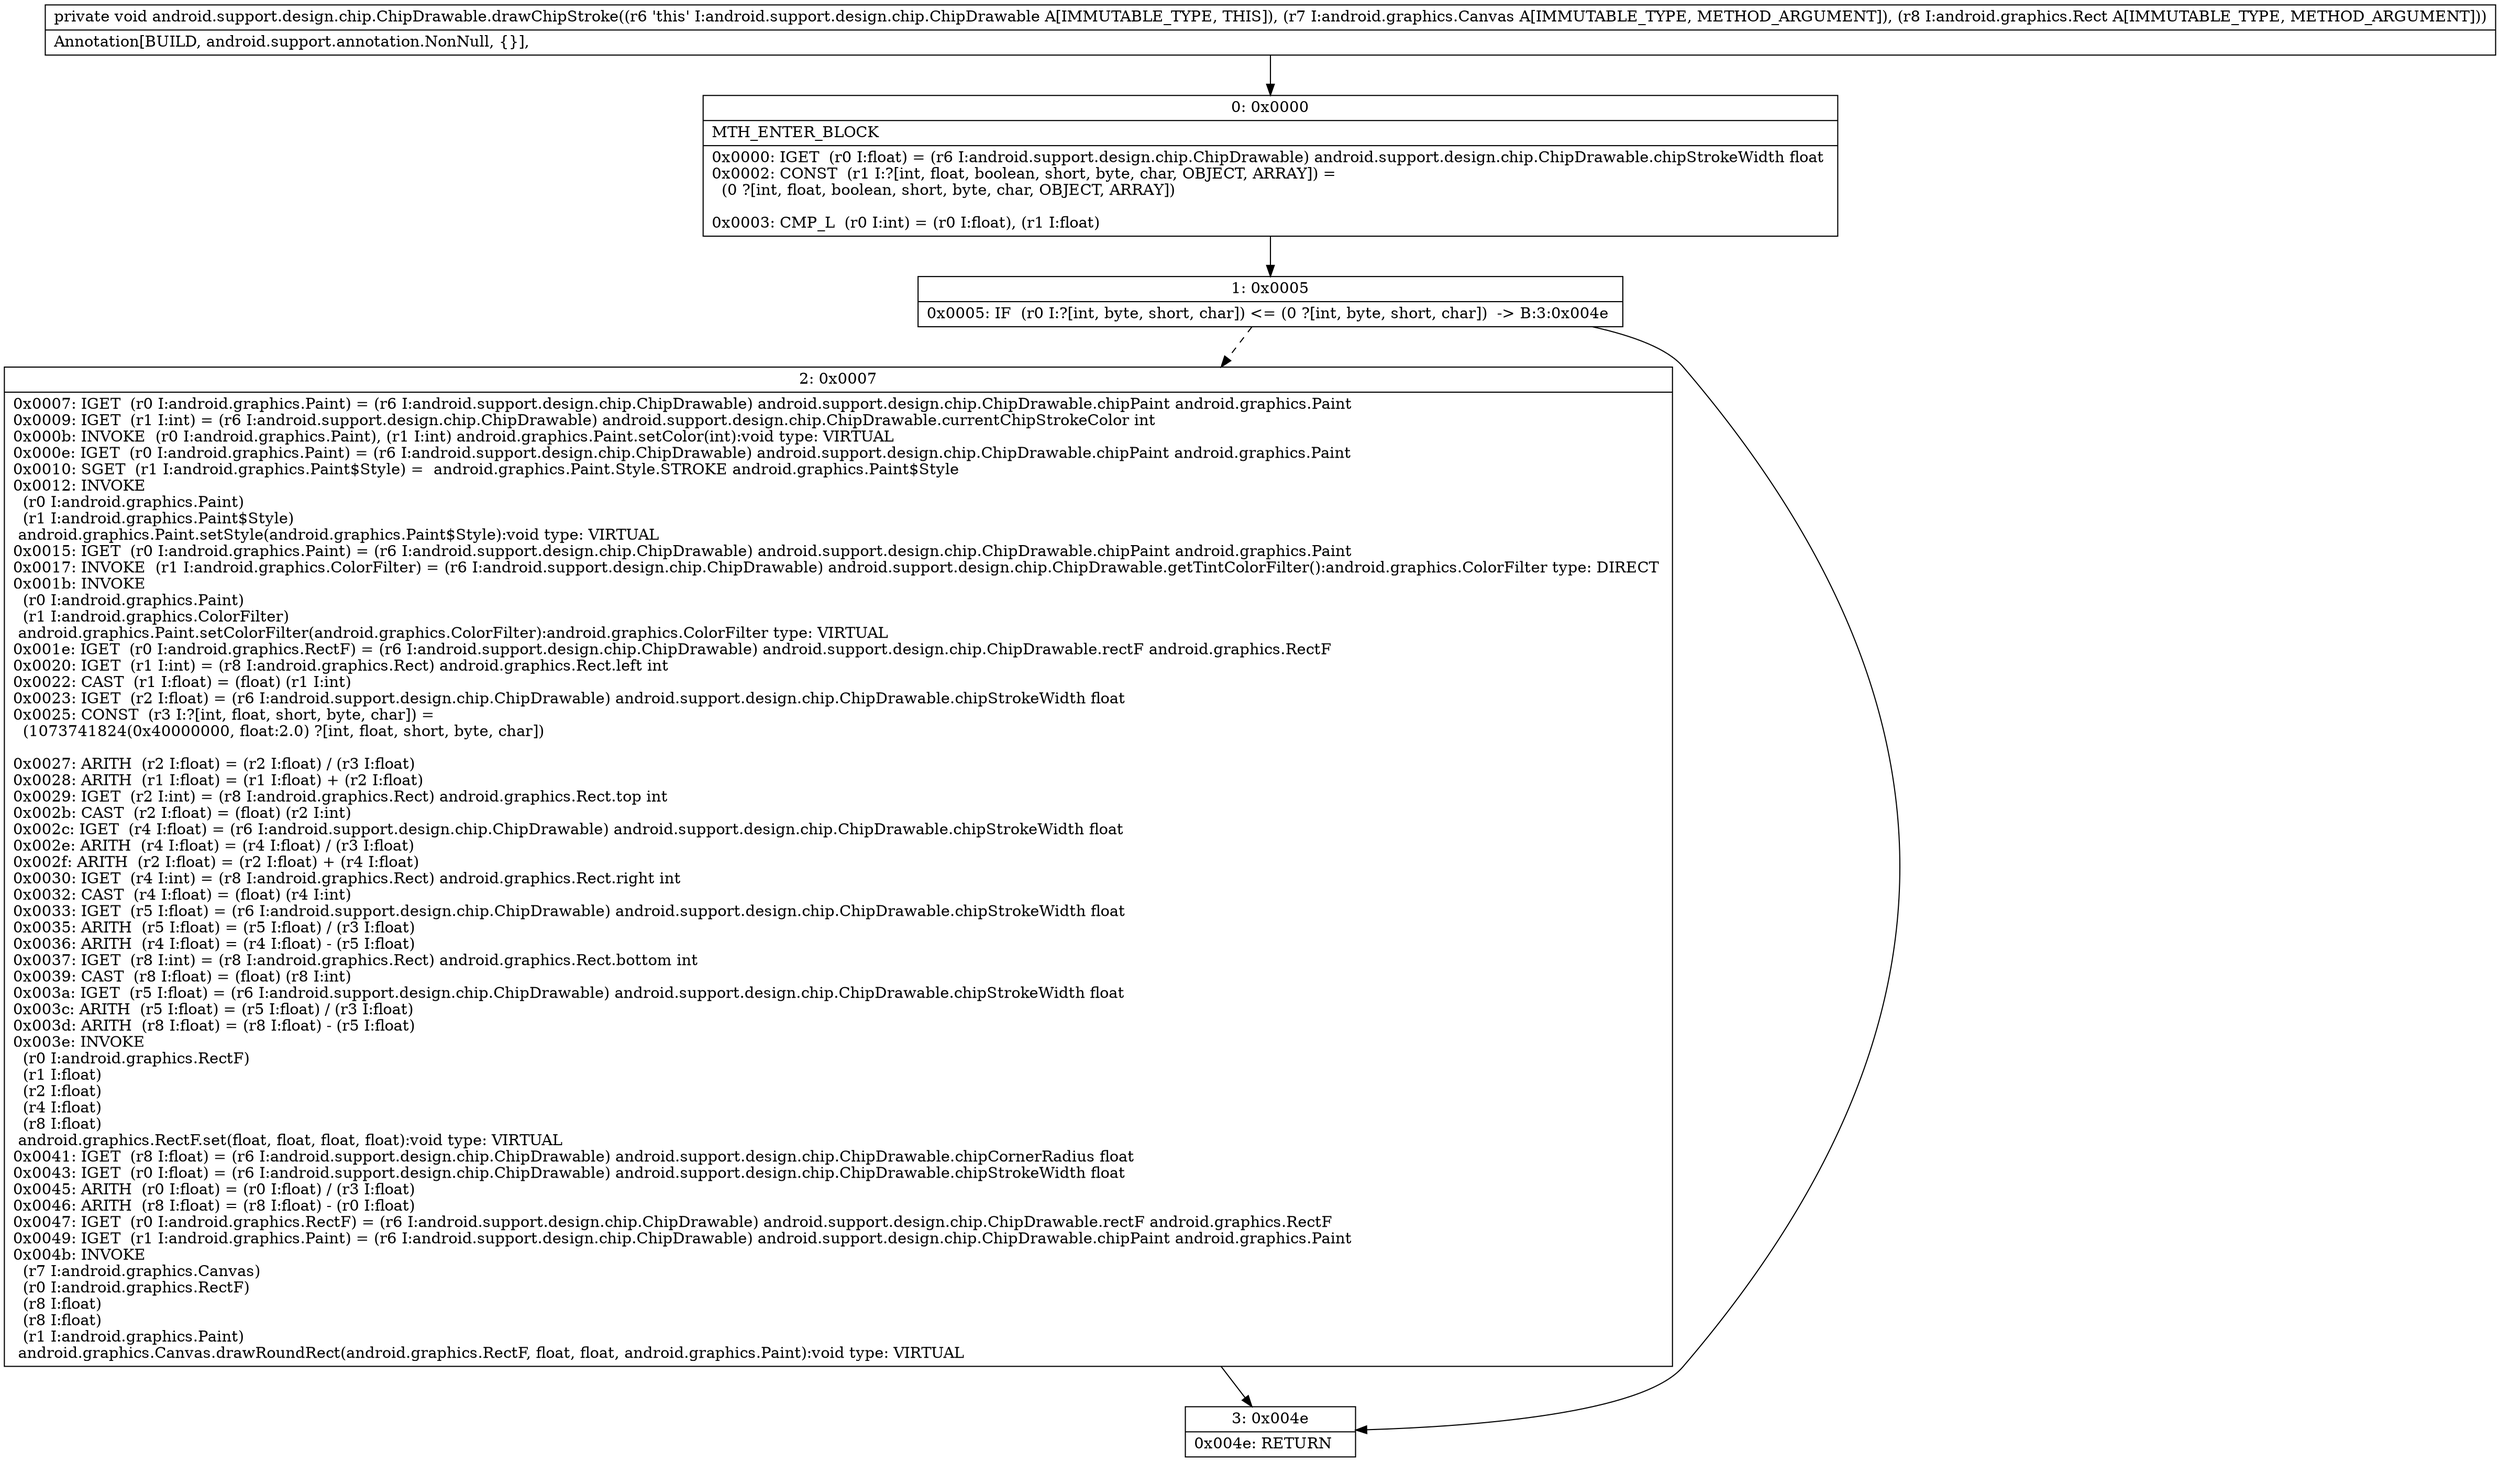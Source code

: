 digraph "CFG forandroid.support.design.chip.ChipDrawable.drawChipStroke(Landroid\/graphics\/Canvas;Landroid\/graphics\/Rect;)V" {
Node_0 [shape=record,label="{0\:\ 0x0000|MTH_ENTER_BLOCK\l|0x0000: IGET  (r0 I:float) = (r6 I:android.support.design.chip.ChipDrawable) android.support.design.chip.ChipDrawable.chipStrokeWidth float \l0x0002: CONST  (r1 I:?[int, float, boolean, short, byte, char, OBJECT, ARRAY]) = \l  (0 ?[int, float, boolean, short, byte, char, OBJECT, ARRAY])\l \l0x0003: CMP_L  (r0 I:int) = (r0 I:float), (r1 I:float) \l}"];
Node_1 [shape=record,label="{1\:\ 0x0005|0x0005: IF  (r0 I:?[int, byte, short, char]) \<= (0 ?[int, byte, short, char])  \-\> B:3:0x004e \l}"];
Node_2 [shape=record,label="{2\:\ 0x0007|0x0007: IGET  (r0 I:android.graphics.Paint) = (r6 I:android.support.design.chip.ChipDrawable) android.support.design.chip.ChipDrawable.chipPaint android.graphics.Paint \l0x0009: IGET  (r1 I:int) = (r6 I:android.support.design.chip.ChipDrawable) android.support.design.chip.ChipDrawable.currentChipStrokeColor int \l0x000b: INVOKE  (r0 I:android.graphics.Paint), (r1 I:int) android.graphics.Paint.setColor(int):void type: VIRTUAL \l0x000e: IGET  (r0 I:android.graphics.Paint) = (r6 I:android.support.design.chip.ChipDrawable) android.support.design.chip.ChipDrawable.chipPaint android.graphics.Paint \l0x0010: SGET  (r1 I:android.graphics.Paint$Style) =  android.graphics.Paint.Style.STROKE android.graphics.Paint$Style \l0x0012: INVOKE  \l  (r0 I:android.graphics.Paint)\l  (r1 I:android.graphics.Paint$Style)\l android.graphics.Paint.setStyle(android.graphics.Paint$Style):void type: VIRTUAL \l0x0015: IGET  (r0 I:android.graphics.Paint) = (r6 I:android.support.design.chip.ChipDrawable) android.support.design.chip.ChipDrawable.chipPaint android.graphics.Paint \l0x0017: INVOKE  (r1 I:android.graphics.ColorFilter) = (r6 I:android.support.design.chip.ChipDrawable) android.support.design.chip.ChipDrawable.getTintColorFilter():android.graphics.ColorFilter type: DIRECT \l0x001b: INVOKE  \l  (r0 I:android.graphics.Paint)\l  (r1 I:android.graphics.ColorFilter)\l android.graphics.Paint.setColorFilter(android.graphics.ColorFilter):android.graphics.ColorFilter type: VIRTUAL \l0x001e: IGET  (r0 I:android.graphics.RectF) = (r6 I:android.support.design.chip.ChipDrawable) android.support.design.chip.ChipDrawable.rectF android.graphics.RectF \l0x0020: IGET  (r1 I:int) = (r8 I:android.graphics.Rect) android.graphics.Rect.left int \l0x0022: CAST  (r1 I:float) = (float) (r1 I:int) \l0x0023: IGET  (r2 I:float) = (r6 I:android.support.design.chip.ChipDrawable) android.support.design.chip.ChipDrawable.chipStrokeWidth float \l0x0025: CONST  (r3 I:?[int, float, short, byte, char]) = \l  (1073741824(0x40000000, float:2.0) ?[int, float, short, byte, char])\l \l0x0027: ARITH  (r2 I:float) = (r2 I:float) \/ (r3 I:float) \l0x0028: ARITH  (r1 I:float) = (r1 I:float) + (r2 I:float) \l0x0029: IGET  (r2 I:int) = (r8 I:android.graphics.Rect) android.graphics.Rect.top int \l0x002b: CAST  (r2 I:float) = (float) (r2 I:int) \l0x002c: IGET  (r4 I:float) = (r6 I:android.support.design.chip.ChipDrawable) android.support.design.chip.ChipDrawable.chipStrokeWidth float \l0x002e: ARITH  (r4 I:float) = (r4 I:float) \/ (r3 I:float) \l0x002f: ARITH  (r2 I:float) = (r2 I:float) + (r4 I:float) \l0x0030: IGET  (r4 I:int) = (r8 I:android.graphics.Rect) android.graphics.Rect.right int \l0x0032: CAST  (r4 I:float) = (float) (r4 I:int) \l0x0033: IGET  (r5 I:float) = (r6 I:android.support.design.chip.ChipDrawable) android.support.design.chip.ChipDrawable.chipStrokeWidth float \l0x0035: ARITH  (r5 I:float) = (r5 I:float) \/ (r3 I:float) \l0x0036: ARITH  (r4 I:float) = (r4 I:float) \- (r5 I:float) \l0x0037: IGET  (r8 I:int) = (r8 I:android.graphics.Rect) android.graphics.Rect.bottom int \l0x0039: CAST  (r8 I:float) = (float) (r8 I:int) \l0x003a: IGET  (r5 I:float) = (r6 I:android.support.design.chip.ChipDrawable) android.support.design.chip.ChipDrawable.chipStrokeWidth float \l0x003c: ARITH  (r5 I:float) = (r5 I:float) \/ (r3 I:float) \l0x003d: ARITH  (r8 I:float) = (r8 I:float) \- (r5 I:float) \l0x003e: INVOKE  \l  (r0 I:android.graphics.RectF)\l  (r1 I:float)\l  (r2 I:float)\l  (r4 I:float)\l  (r8 I:float)\l android.graphics.RectF.set(float, float, float, float):void type: VIRTUAL \l0x0041: IGET  (r8 I:float) = (r6 I:android.support.design.chip.ChipDrawable) android.support.design.chip.ChipDrawable.chipCornerRadius float \l0x0043: IGET  (r0 I:float) = (r6 I:android.support.design.chip.ChipDrawable) android.support.design.chip.ChipDrawable.chipStrokeWidth float \l0x0045: ARITH  (r0 I:float) = (r0 I:float) \/ (r3 I:float) \l0x0046: ARITH  (r8 I:float) = (r8 I:float) \- (r0 I:float) \l0x0047: IGET  (r0 I:android.graphics.RectF) = (r6 I:android.support.design.chip.ChipDrawable) android.support.design.chip.ChipDrawable.rectF android.graphics.RectF \l0x0049: IGET  (r1 I:android.graphics.Paint) = (r6 I:android.support.design.chip.ChipDrawable) android.support.design.chip.ChipDrawable.chipPaint android.graphics.Paint \l0x004b: INVOKE  \l  (r7 I:android.graphics.Canvas)\l  (r0 I:android.graphics.RectF)\l  (r8 I:float)\l  (r8 I:float)\l  (r1 I:android.graphics.Paint)\l android.graphics.Canvas.drawRoundRect(android.graphics.RectF, float, float, android.graphics.Paint):void type: VIRTUAL \l}"];
Node_3 [shape=record,label="{3\:\ 0x004e|0x004e: RETURN   \l}"];
MethodNode[shape=record,label="{private void android.support.design.chip.ChipDrawable.drawChipStroke((r6 'this' I:android.support.design.chip.ChipDrawable A[IMMUTABLE_TYPE, THIS]), (r7 I:android.graphics.Canvas A[IMMUTABLE_TYPE, METHOD_ARGUMENT]), (r8 I:android.graphics.Rect A[IMMUTABLE_TYPE, METHOD_ARGUMENT]))  | Annotation[BUILD, android.support.annotation.NonNull, \{\}], \l}"];
MethodNode -> Node_0;
Node_0 -> Node_1;
Node_1 -> Node_2[style=dashed];
Node_1 -> Node_3;
Node_2 -> Node_3;
}

